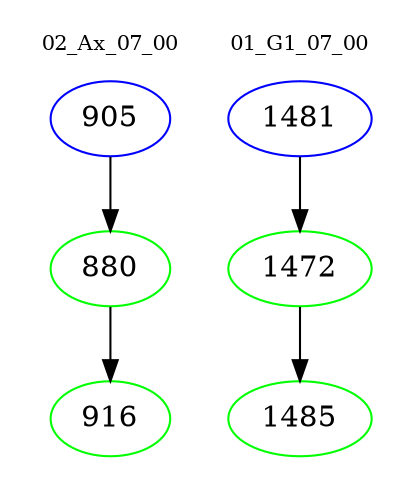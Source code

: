 digraph{
subgraph cluster_0 {
color = white
label = "02_Ax_07_00";
fontsize=10;
T0_905 [label="905", color="blue"]
T0_905 -> T0_880 [color="black"]
T0_880 [label="880", color="green"]
T0_880 -> T0_916 [color="black"]
T0_916 [label="916", color="green"]
}
subgraph cluster_1 {
color = white
label = "01_G1_07_00";
fontsize=10;
T1_1481 [label="1481", color="blue"]
T1_1481 -> T1_1472 [color="black"]
T1_1472 [label="1472", color="green"]
T1_1472 -> T1_1485 [color="black"]
T1_1485 [label="1485", color="green"]
}
}
